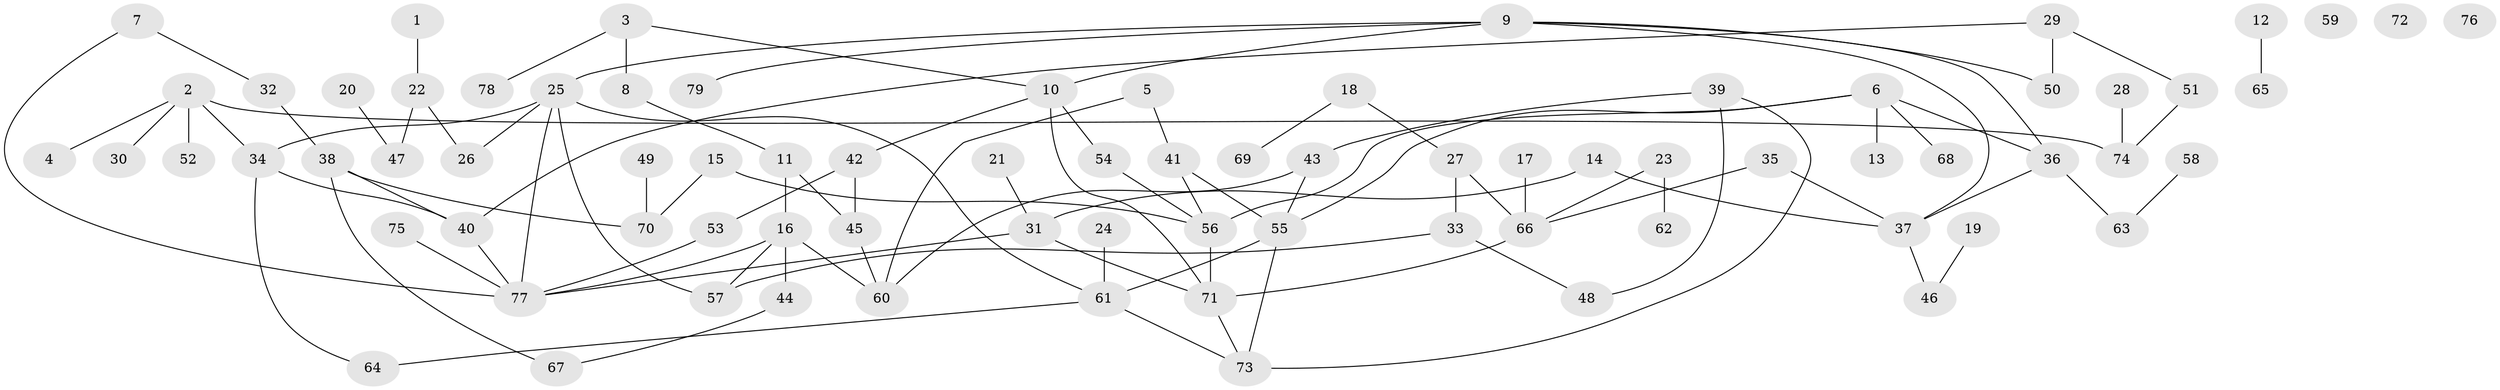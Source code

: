 // coarse degree distribution, {1: 0.2727272727272727, 4: 0.16363636363636364, 2: 0.2, 3: 0.07272727272727272, 6: 0.09090909090909091, 5: 0.09090909090909091, 0: 0.07272727272727272, 7: 0.03636363636363636}
// Generated by graph-tools (version 1.1) at 2025/23/03/03/25 07:23:27]
// undirected, 79 vertices, 101 edges
graph export_dot {
graph [start="1"]
  node [color=gray90,style=filled];
  1;
  2;
  3;
  4;
  5;
  6;
  7;
  8;
  9;
  10;
  11;
  12;
  13;
  14;
  15;
  16;
  17;
  18;
  19;
  20;
  21;
  22;
  23;
  24;
  25;
  26;
  27;
  28;
  29;
  30;
  31;
  32;
  33;
  34;
  35;
  36;
  37;
  38;
  39;
  40;
  41;
  42;
  43;
  44;
  45;
  46;
  47;
  48;
  49;
  50;
  51;
  52;
  53;
  54;
  55;
  56;
  57;
  58;
  59;
  60;
  61;
  62;
  63;
  64;
  65;
  66;
  67;
  68;
  69;
  70;
  71;
  72;
  73;
  74;
  75;
  76;
  77;
  78;
  79;
  1 -- 22;
  2 -- 4;
  2 -- 30;
  2 -- 34;
  2 -- 52;
  2 -- 74;
  3 -- 8;
  3 -- 10;
  3 -- 78;
  5 -- 41;
  5 -- 60;
  6 -- 13;
  6 -- 36;
  6 -- 55;
  6 -- 56;
  6 -- 68;
  7 -- 32;
  7 -- 77;
  8 -- 11;
  9 -- 10;
  9 -- 25;
  9 -- 36;
  9 -- 37;
  9 -- 50;
  9 -- 79;
  10 -- 42;
  10 -- 54;
  10 -- 71;
  11 -- 16;
  11 -- 45;
  12 -- 65;
  14 -- 31;
  14 -- 37;
  15 -- 56;
  15 -- 70;
  16 -- 44;
  16 -- 57;
  16 -- 60;
  16 -- 77;
  17 -- 66;
  18 -- 27;
  18 -- 69;
  19 -- 46;
  20 -- 47;
  21 -- 31;
  22 -- 26;
  22 -- 47;
  23 -- 62;
  23 -- 66;
  24 -- 61;
  25 -- 26;
  25 -- 34;
  25 -- 57;
  25 -- 61;
  25 -- 77;
  27 -- 33;
  27 -- 66;
  28 -- 74;
  29 -- 40;
  29 -- 50;
  29 -- 51;
  31 -- 71;
  31 -- 77;
  32 -- 38;
  33 -- 48;
  33 -- 57;
  34 -- 40;
  34 -- 64;
  35 -- 37;
  35 -- 66;
  36 -- 37;
  36 -- 63;
  37 -- 46;
  38 -- 40;
  38 -- 67;
  38 -- 70;
  39 -- 43;
  39 -- 48;
  39 -- 73;
  40 -- 77;
  41 -- 55;
  41 -- 56;
  42 -- 45;
  42 -- 53;
  43 -- 55;
  43 -- 60;
  44 -- 67;
  45 -- 60;
  49 -- 70;
  51 -- 74;
  53 -- 77;
  54 -- 56;
  55 -- 61;
  55 -- 73;
  56 -- 71;
  58 -- 63;
  61 -- 64;
  61 -- 73;
  66 -- 71;
  71 -- 73;
  75 -- 77;
}
